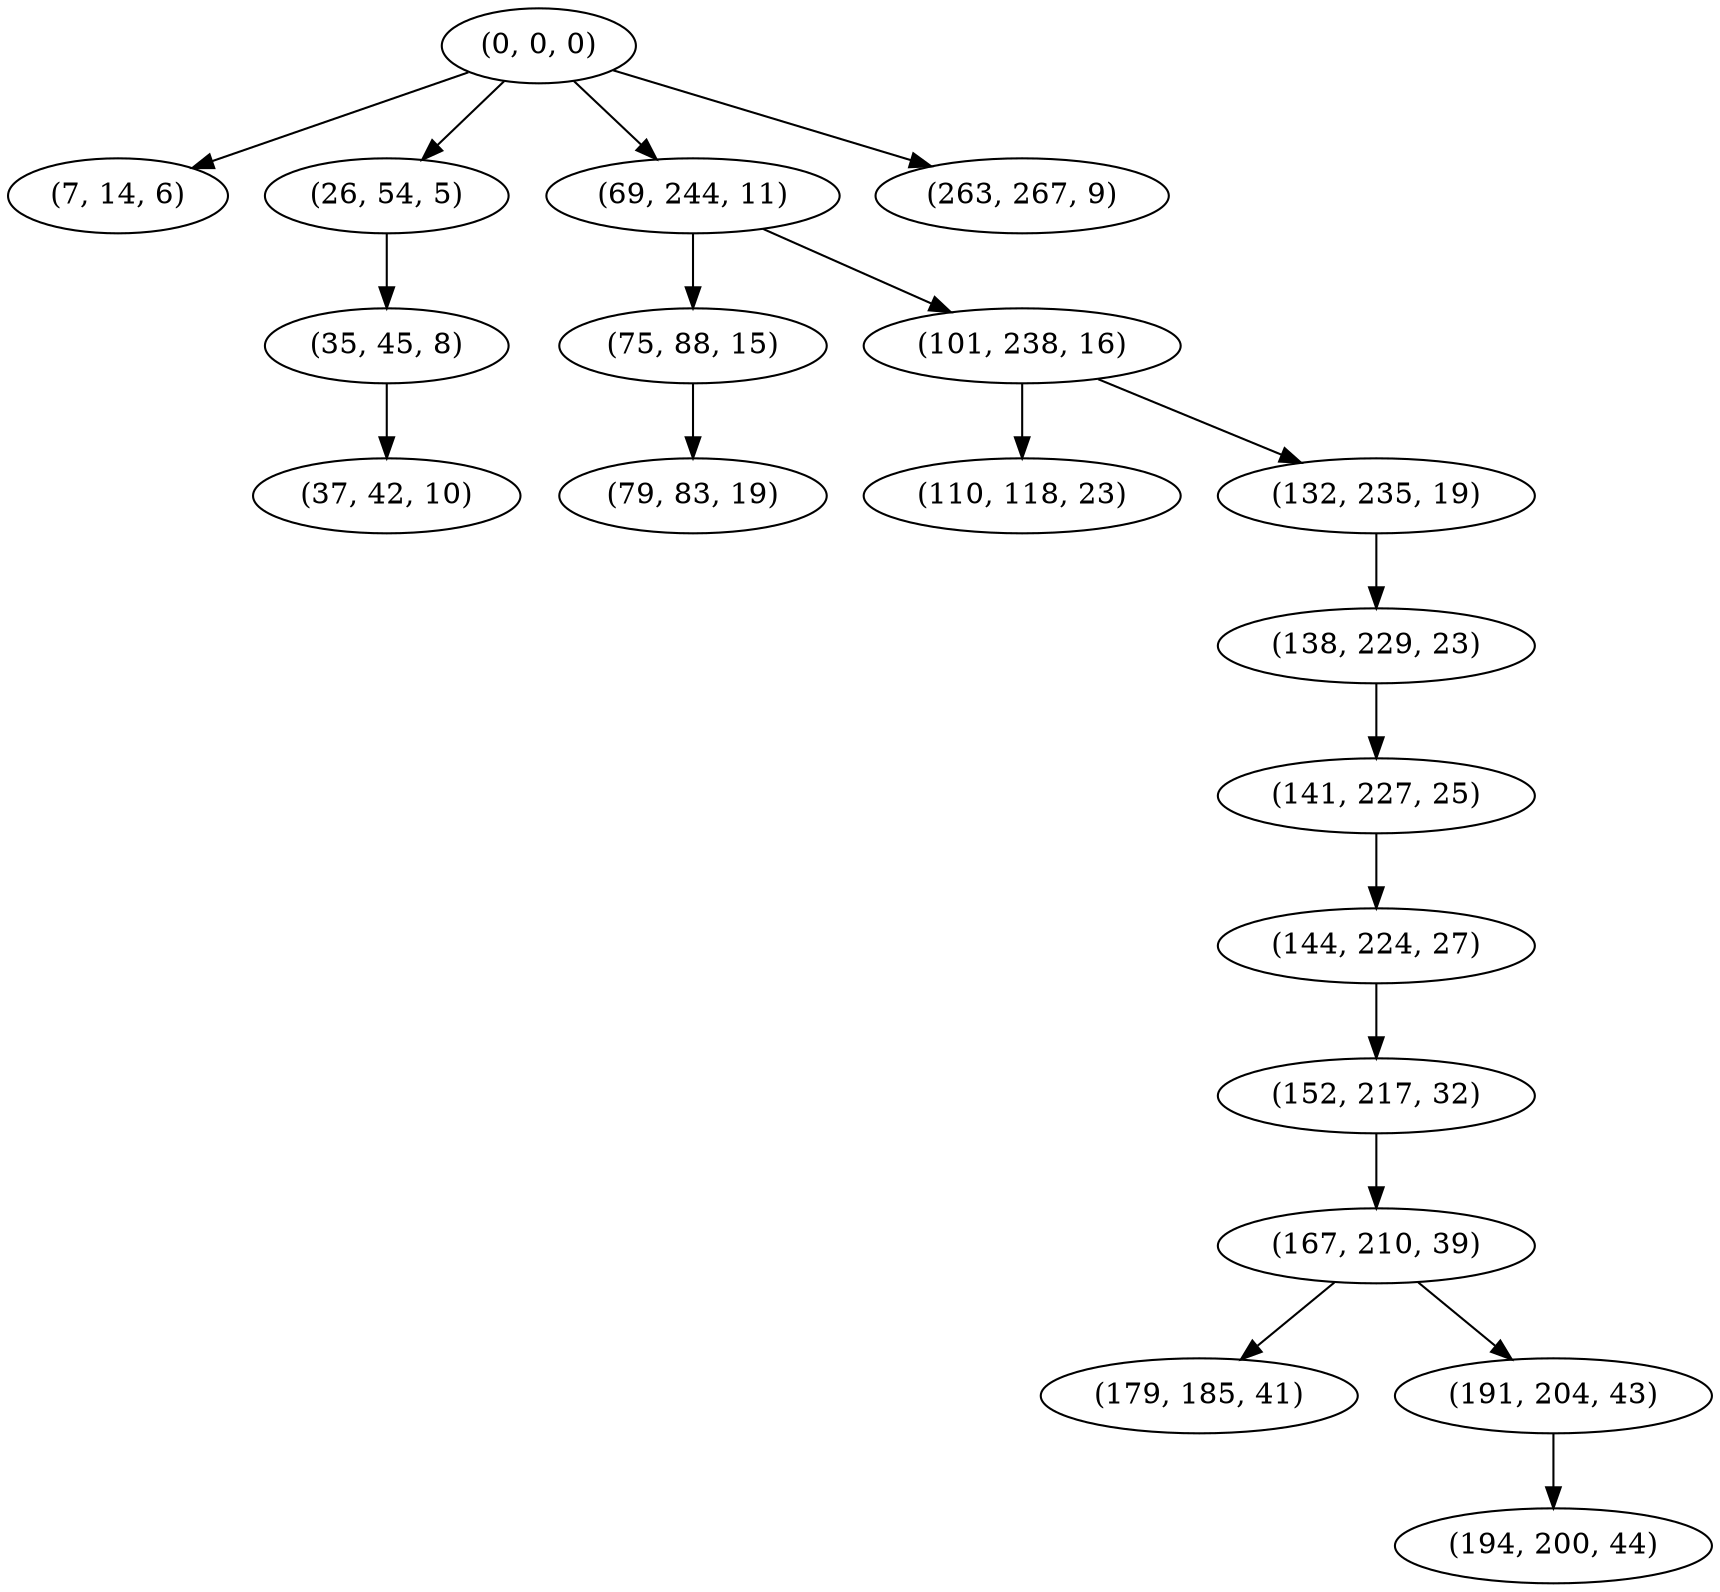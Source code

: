 digraph tree {
    "(0, 0, 0)";
    "(7, 14, 6)";
    "(26, 54, 5)";
    "(35, 45, 8)";
    "(37, 42, 10)";
    "(69, 244, 11)";
    "(75, 88, 15)";
    "(79, 83, 19)";
    "(101, 238, 16)";
    "(110, 118, 23)";
    "(132, 235, 19)";
    "(138, 229, 23)";
    "(141, 227, 25)";
    "(144, 224, 27)";
    "(152, 217, 32)";
    "(167, 210, 39)";
    "(179, 185, 41)";
    "(191, 204, 43)";
    "(194, 200, 44)";
    "(263, 267, 9)";
    "(0, 0, 0)" -> "(7, 14, 6)";
    "(0, 0, 0)" -> "(26, 54, 5)";
    "(0, 0, 0)" -> "(69, 244, 11)";
    "(0, 0, 0)" -> "(263, 267, 9)";
    "(26, 54, 5)" -> "(35, 45, 8)";
    "(35, 45, 8)" -> "(37, 42, 10)";
    "(69, 244, 11)" -> "(75, 88, 15)";
    "(69, 244, 11)" -> "(101, 238, 16)";
    "(75, 88, 15)" -> "(79, 83, 19)";
    "(101, 238, 16)" -> "(110, 118, 23)";
    "(101, 238, 16)" -> "(132, 235, 19)";
    "(132, 235, 19)" -> "(138, 229, 23)";
    "(138, 229, 23)" -> "(141, 227, 25)";
    "(141, 227, 25)" -> "(144, 224, 27)";
    "(144, 224, 27)" -> "(152, 217, 32)";
    "(152, 217, 32)" -> "(167, 210, 39)";
    "(167, 210, 39)" -> "(179, 185, 41)";
    "(167, 210, 39)" -> "(191, 204, 43)";
    "(191, 204, 43)" -> "(194, 200, 44)";
}
